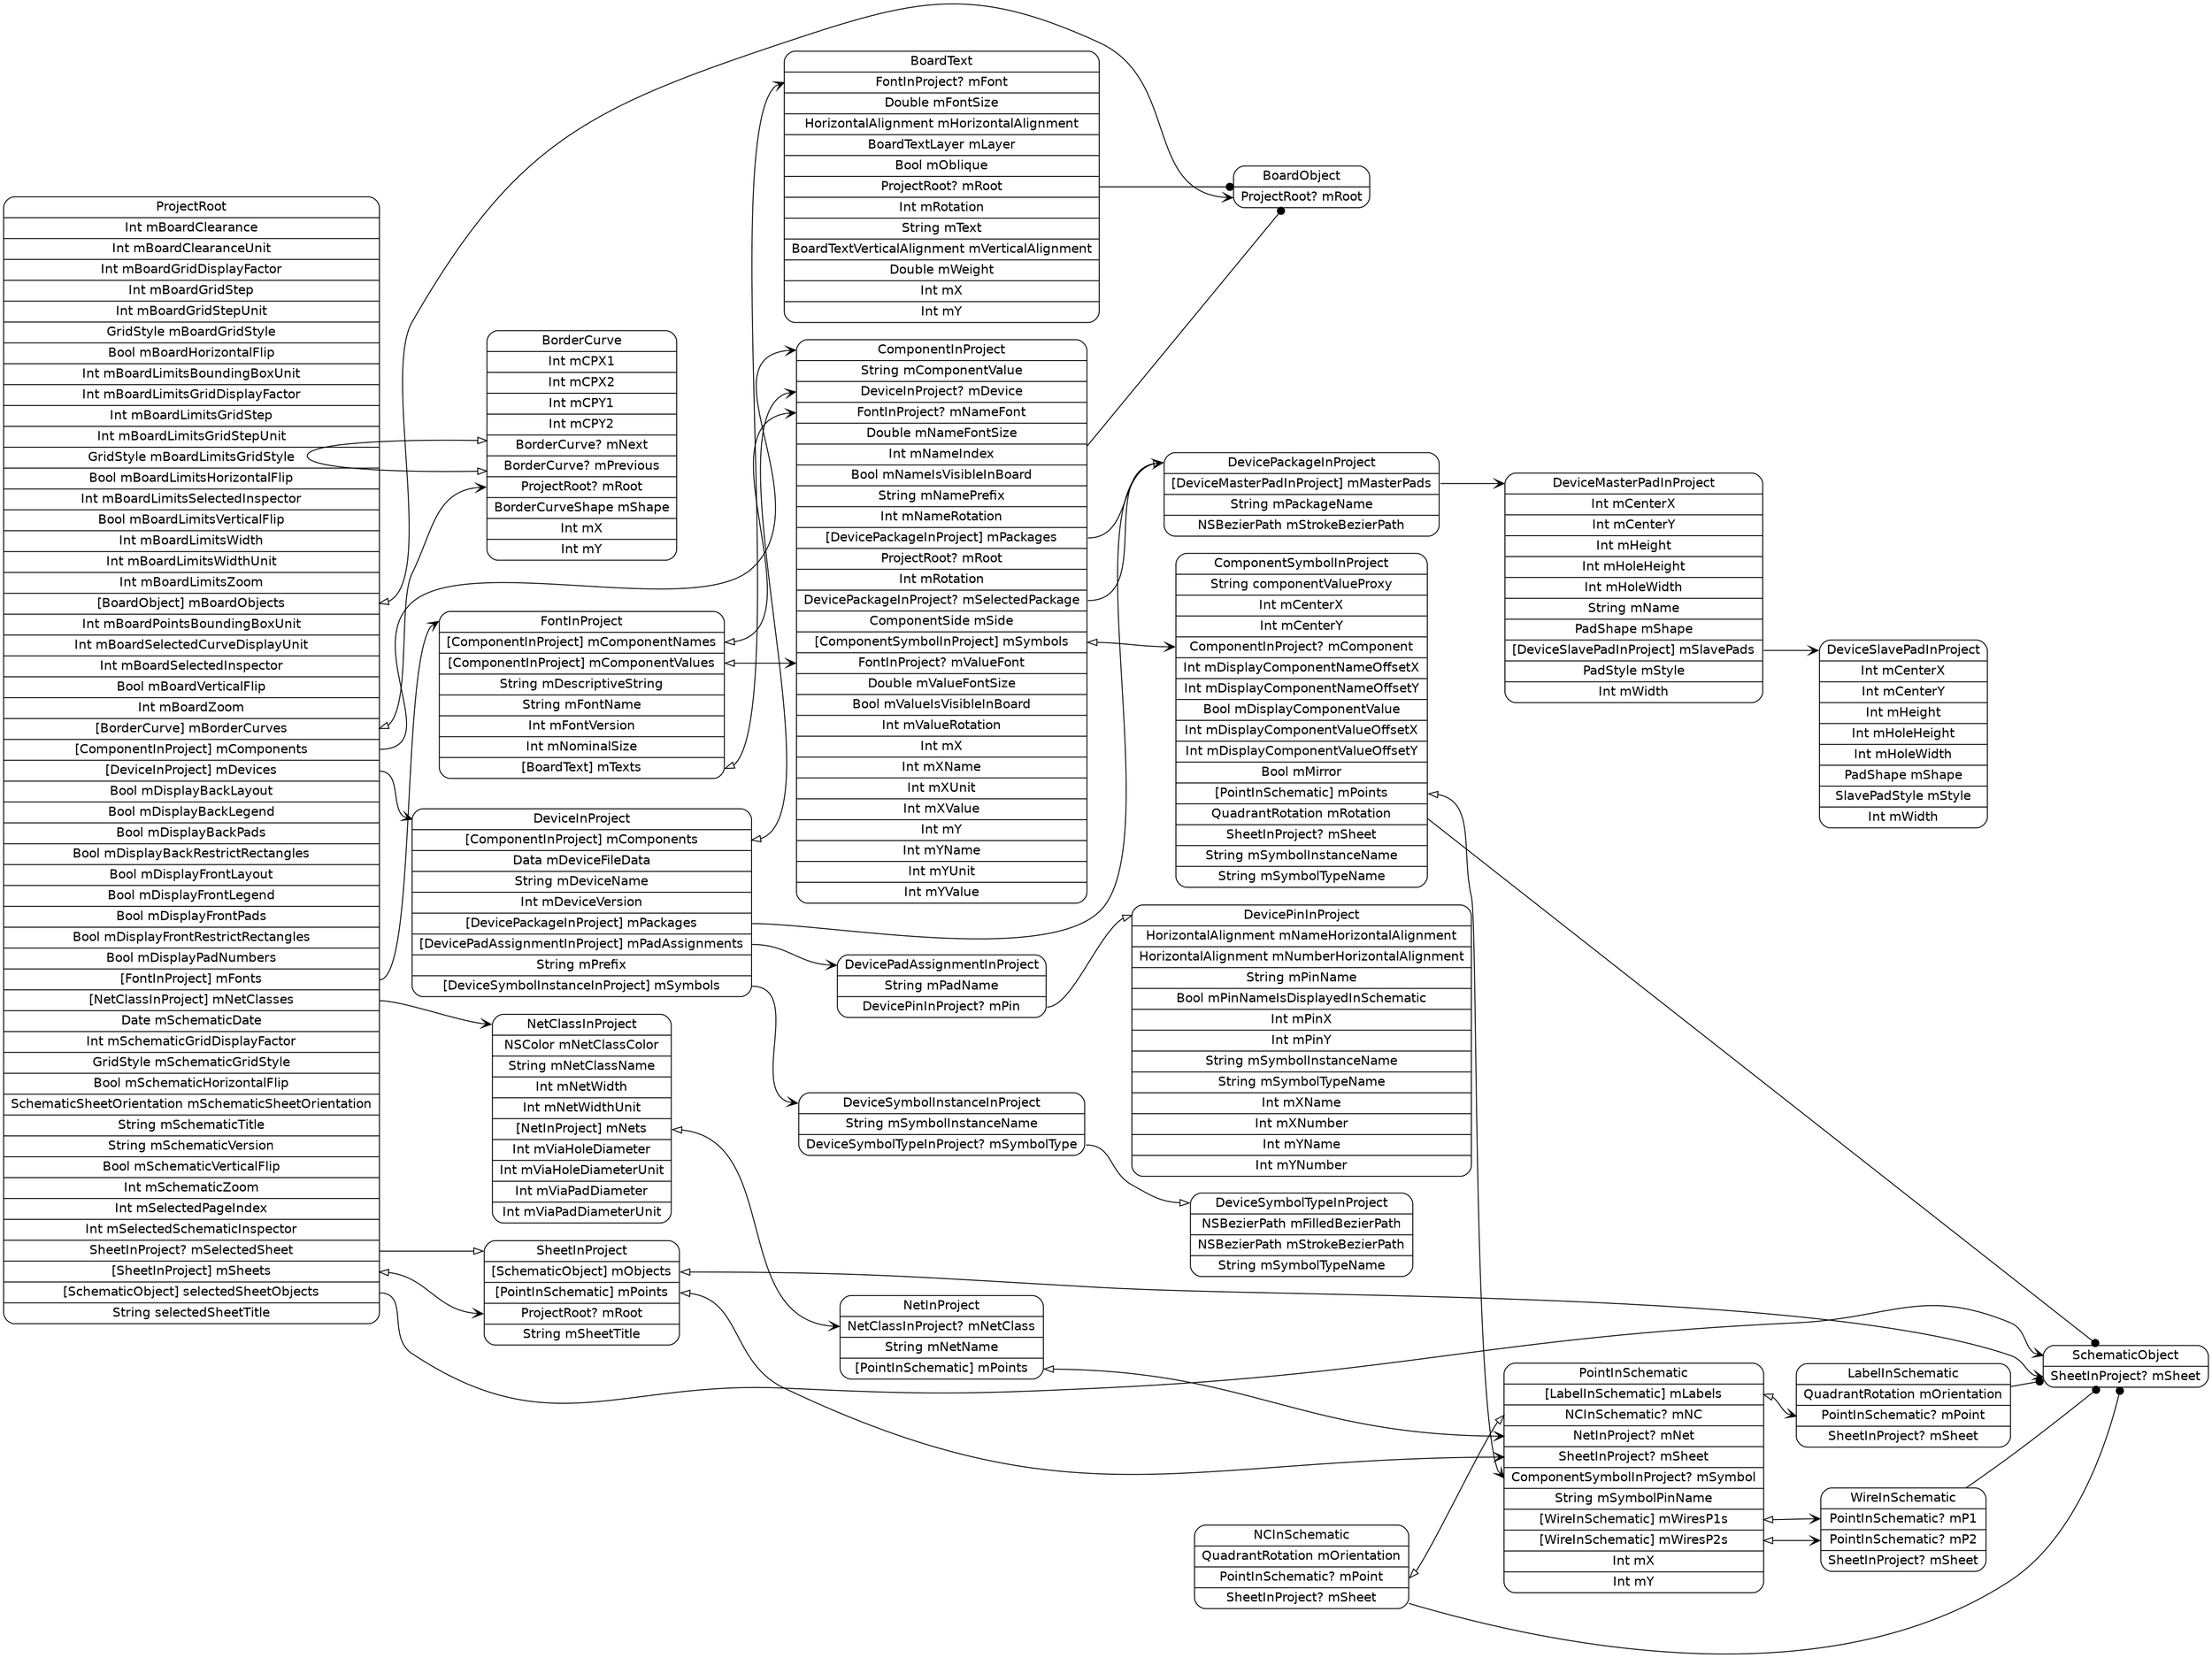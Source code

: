 digraph G {
  rankdir=LR ;
  node [shape=record fontname=helvetica style=rounded] ;
  ProjectRoot[label="<ProjectRoot>ProjectRoot|Int mBoardClearance|Int mBoardClearanceUnit|Int mBoardGridDisplayFactor|Int mBoardGridStep|Int mBoardGridStepUnit|GridStyle mBoardGridStyle|Bool mBoardHorizontalFlip|Int mBoardLimitsBoundingBoxUnit|Int mBoardLimitsGridDisplayFactor|Int mBoardLimitsGridStep|Int mBoardLimitsGridStepUnit|GridStyle mBoardLimitsGridStyle|Bool mBoardLimitsHorizontalFlip|Int mBoardLimitsSelectedInspector|Bool mBoardLimitsVerticalFlip|Int mBoardLimitsWidth|Int mBoardLimitsWidthUnit|Int mBoardLimitsZoom|<mBoardObjects>[BoardObject] mBoardObjects|Int mBoardPointsBoundingBoxUnit|Int mBoardSelectedCurveDisplayUnit|Int mBoardSelectedInspector|Bool mBoardVerticalFlip|Int mBoardZoom|<mBorderCurves>[BorderCurve] mBorderCurves|<mComponents>[ComponentInProject] mComponents|<mDevices>[DeviceInProject] mDevices|Bool mDisplayBackLayout|Bool mDisplayBackLegend|Bool mDisplayBackPads|Bool mDisplayBackRestrictRectangles|Bool mDisplayFrontLayout|Bool mDisplayFrontLegend|Bool mDisplayFrontPads|Bool mDisplayFrontRestrictRectangles|Bool mDisplayPadNumbers|<mFonts>[FontInProject] mFonts|<mNetClasses>[NetClassInProject] mNetClasses|Date mSchematicDate|Int mSchematicGridDisplayFactor|GridStyle mSchematicGridStyle|Bool mSchematicHorizontalFlip|SchematicSheetOrientation mSchematicSheetOrientation|String mSchematicTitle|String mSchematicVersion|Bool mSchematicVerticalFlip|Int mSchematicZoom|Int mSelectedPageIndex|Int mSelectedSchematicInspector|<mSelectedSheet>SheetInProject? mSelectedSheet|<mSheets>[SheetInProject] mSheets|<selectedSheetObjects>[SchematicObject] selectedSheetObjects|String selectedSheetTitle"] ;
  SchematicObject[label="<SchematicObject>SchematicObject|<mSheet>SheetInProject? mSheet"] ;
  SheetInProject[label="<SheetInProject>SheetInProject|<mObjects>[SchematicObject] mObjects|<mPoints>[PointInSchematic] mPoints|<mRoot>ProjectRoot? mRoot|String mSheetTitle"] ;
  PointInSchematic[label="<PointInSchematic>PointInSchematic|<mLabels>[LabelInSchematic] mLabels|<mNC>NCInSchematic? mNC|<mNet>NetInProject? mNet|<mSheet>SheetInProject? mSheet|<mSymbol>ComponentSymbolInProject? mSymbol|String mSymbolPinName|<mWiresP1s>[WireInSchematic] mWiresP1s|<mWiresP2s>[WireInSchematic] mWiresP2s|Int mX|Int mY"] ;
  WireInSchematic[label="<WireInSchematic>WireInSchematic|<mP1>PointInSchematic? mP1|<mP2>PointInSchematic? mP2|<mSheet>SheetInProject? mSheet"] ;
  NCInSchematic[label="<NCInSchematic>NCInSchematic|QuadrantRotation mOrientation|<mPoint>PointInSchematic? mPoint|<mSheet>SheetInProject? mSheet"] ;
  LabelInSchematic[label="<LabelInSchematic>LabelInSchematic|QuadrantRotation mOrientation|<mPoint>PointInSchematic? mPoint|<mSheet>SheetInProject? mSheet"] ;
  NetClassInProject[label="<NetClassInProject>NetClassInProject|NSColor mNetClassColor|String mNetClassName|Int mNetWidth|Int mNetWidthUnit|<mNets>[NetInProject] mNets|Int mViaHoleDiameter|Int mViaHoleDiameterUnit|Int mViaPadDiameter|Int mViaPadDiameterUnit"] ;
  NetInProject[label="<NetInProject>NetInProject|<mNetClass>NetClassInProject? mNetClass|String mNetName|<mPoints>[PointInSchematic] mPoints"] ;
  FontInProject[label="<FontInProject>FontInProject|<mComponentNames>[ComponentInProject] mComponentNames|<mComponentValues>[ComponentInProject] mComponentValues|String mDescriptiveString|String mFontName|Int mFontVersion|Int mNominalSize|<mTexts>[BoardText] mTexts"] ;
  BoardText[label="<BoardText>BoardText|<mFont>FontInProject? mFont|Double mFontSize|HorizontalAlignment mHorizontalAlignment|BoardTextLayer mLayer|Bool mOblique|<mRoot>ProjectRoot? mRoot|Int mRotation|String mText|BoardTextVerticalAlignment mVerticalAlignment|Double mWeight|Int mX|Int mY"] ;
  DeviceInProject[label="<DeviceInProject>DeviceInProject|<mComponents>[ComponentInProject] mComponents|Data mDeviceFileData|String mDeviceName|Int mDeviceVersion|<mPackages>[DevicePackageInProject] mPackages|<mPadAssignments>[DevicePadAssignmentInProject] mPadAssignments|String mPrefix|<mSymbols>[DeviceSymbolInstanceInProject] mSymbols"] ;
  DeviceSymbolInstanceInProject[label="<DeviceSymbolInstanceInProject>DeviceSymbolInstanceInProject|String mSymbolInstanceName|<mSymbolType>DeviceSymbolTypeInProject? mSymbolType"] ;
  DeviceSymbolTypeInProject[label="<DeviceSymbolTypeInProject>DeviceSymbolTypeInProject|NSBezierPath mFilledBezierPath|NSBezierPath mStrokeBezierPath|String mSymbolTypeName"] ;
  DevicePadAssignmentInProject[label="<DevicePadAssignmentInProject>DevicePadAssignmentInProject|String mPadName|<mPin>DevicePinInProject? mPin"] ;
  DevicePinInProject[label="<DevicePinInProject>DevicePinInProject|HorizontalAlignment mNameHorizontalAlignment|HorizontalAlignment mNumberHorizontalAlignment|String mPinName|Bool mPinNameIsDisplayedInSchematic|Int mPinX|Int mPinY|String mSymbolInstanceName|String mSymbolTypeName|Int mXName|Int mXNumber|Int mYName|Int mYNumber"] ;
  DevicePackageInProject[label="<DevicePackageInProject>DevicePackageInProject|<mMasterPads>[DeviceMasterPadInProject] mMasterPads|String mPackageName|NSBezierPath mStrokeBezierPath"] ;
  DeviceMasterPadInProject[label="<DeviceMasterPadInProject>DeviceMasterPadInProject|Int mCenterX|Int mCenterY|Int mHeight|Int mHoleHeight|Int mHoleWidth|String mName|PadShape mShape|<mSlavePads>[DeviceSlavePadInProject] mSlavePads|PadStyle mStyle|Int mWidth"] ;
  DeviceSlavePadInProject[label="<DeviceSlavePadInProject>DeviceSlavePadInProject|Int mCenterX|Int mCenterY|Int mHeight|Int mHoleHeight|Int mHoleWidth|PadShape mShape|SlavePadStyle mStyle|Int mWidth"] ;
  ComponentInProject[label="<ComponentInProject>ComponentInProject|String mComponentValue|<mDevice>DeviceInProject? mDevice|<mNameFont>FontInProject? mNameFont|Double mNameFontSize|Int mNameIndex|Bool mNameIsVisibleInBoard|String mNamePrefix|Int mNameRotation|<mPackages>[DevicePackageInProject] mPackages|<mRoot>ProjectRoot? mRoot|Int mRotation|<mSelectedPackage>DevicePackageInProject? mSelectedPackage|ComponentSide mSide|<mSymbols>[ComponentSymbolInProject] mSymbols|<mValueFont>FontInProject? mValueFont|Double mValueFontSize|Bool mValueIsVisibleInBoard|Int mValueRotation|Int mX|Int mXName|Int mXUnit|Int mXValue|Int mY|Int mYName|Int mYUnit|Int mYValue"] ;
  ComponentSymbolInProject[label="<ComponentSymbolInProject>ComponentSymbolInProject|String componentValueProxy|Int mCenterX|Int mCenterY|<mComponent>ComponentInProject? mComponent|Int mDisplayComponentNameOffsetX|Int mDisplayComponentNameOffsetY|Bool mDisplayComponentValue|Int mDisplayComponentValueOffsetX|Int mDisplayComponentValueOffsetY|Bool mMirror|<mPoints>[PointInSchematic] mPoints|QuadrantRotation mRotation|<mSheet>SheetInProject? mSheet|String mSymbolInstanceName|String mSymbolTypeName"] ;
  BorderCurve[label="<BorderCurve>BorderCurve|Int mCPX1|Int mCPX2|Int mCPY1|Int mCPY2|<mNext>BorderCurve? mNext|<mPrevious>BorderCurve? mPrevious|<mRoot>ProjectRoot? mRoot|BorderCurveShape mShape|Int mX|Int mY"] ;
  BoardObject[label="<BoardObject>BoardObject|<mRoot>ProjectRoot? mRoot"] ;
  ProjectRoot:mBoardObjects -> BoardObject:mRoot [dir=both arrowtail=onormal arrowhead=vee] ;
  ProjectRoot:mBorderCurves -> BorderCurve:mRoot [dir=both arrowtail=onormal arrowhead=vee] ;
  ProjectRoot:mComponents -> ComponentInProject:ComponentInProject [dir=both arrowtail=none arrowhead=vee] ;
  ProjectRoot:mDevices -> DeviceInProject:DeviceInProject [dir=both arrowtail=none arrowhead=vee] ;
  ProjectRoot:mFonts -> FontInProject:FontInProject [dir=both arrowtail=none arrowhead=vee] ;
  ProjectRoot:mNetClasses -> NetClassInProject:NetClassInProject [dir=both arrowtail=none arrowhead=vee] ;
  ProjectRoot:mSelectedSheet -> SheetInProject:SheetInProject [dir=both arrowtail=none arrowhead=onormal] ;
  ProjectRoot:mSheets -> SheetInProject:mRoot [dir=both arrowtail=onormal arrowhead=vee] ;
  ProjectRoot:selectedSheetObjects -> SchematicObject:SchematicObject [dir=both arrowtail=none arrowhead=vee] ;
  SheetInProject:mObjects -> SchematicObject:mSheet [dir=both arrowtail=onormal arrowhead=vee] ;
  SheetInProject:mPoints -> PointInSchematic:mSheet [dir=both arrowtail=onormal arrowhead=vee] ;
  PointInSchematic:mLabels -> LabelInSchematic:mPoint [dir=both arrowtail=onormal arrowhead=vee] ;
  PointInSchematic:mWiresP1s -> WireInSchematic:mP1 [dir=both arrowtail=onormal arrowhead=vee] ;
  PointInSchematic:mWiresP2s -> WireInSchematic:mP2 [dir=both arrowtail=onormal arrowhead=vee] ;
  WireInSchematic -> SchematicObject [arrowhead=dot] ;
  NCInSchematic -> SchematicObject [arrowhead=dot] ;
  NCInSchematic:mPoint -> PointInSchematic:mNC [dir=both arrowtail=onormal arrowhead=onormal] ;
  LabelInSchematic -> SchematicObject [arrowhead=dot] ;
  NetClassInProject:mNets -> NetInProject:mNetClass [dir=both arrowtail=onormal arrowhead=vee] ;
  NetInProject:mPoints -> PointInSchematic:mNet [dir=both arrowtail=onormal arrowhead=vee] ;
  FontInProject:mComponentNames -> ComponentInProject:mNameFont [dir=both arrowtail=onormal arrowhead=vee] ;
  FontInProject:mComponentValues -> ComponentInProject:mValueFont [dir=both arrowtail=onormal arrowhead=vee] ;
  FontInProject:mTexts -> BoardText:mFont [dir=both arrowtail=onormal arrowhead=vee] ;
  BoardText -> BoardObject [arrowhead=dot] ;
  DeviceInProject:mComponents -> ComponentInProject:mDevice [dir=both arrowtail=onormal arrowhead=vee] ;
  DeviceInProject:mPackages -> DevicePackageInProject:DevicePackageInProject [dir=both arrowtail=none arrowhead=vee] ;
  DeviceInProject:mPadAssignments -> DevicePadAssignmentInProject:DevicePadAssignmentInProject [dir=both arrowtail=none arrowhead=vee] ;
  DeviceInProject:mSymbols -> DeviceSymbolInstanceInProject:DeviceSymbolInstanceInProject [dir=both arrowtail=none arrowhead=vee] ;
  DeviceSymbolInstanceInProject:mSymbolType -> DeviceSymbolTypeInProject:DeviceSymbolTypeInProject [dir=both arrowtail=none arrowhead=onormal] ;
  DevicePadAssignmentInProject:mPin -> DevicePinInProject:DevicePinInProject [dir=both arrowtail=none arrowhead=onormal] ;
  DevicePackageInProject:mMasterPads -> DeviceMasterPadInProject:DeviceMasterPadInProject [dir=both arrowtail=none arrowhead=vee] ;
  DeviceMasterPadInProject:mSlavePads -> DeviceSlavePadInProject:DeviceSlavePadInProject [dir=both arrowtail=none arrowhead=vee] ;
  ComponentInProject -> BoardObject [arrowhead=dot] ;
  ComponentInProject:mPackages -> DevicePackageInProject:DevicePackageInProject [dir=both arrowtail=none arrowhead=vee] ;
  ComponentInProject:mSelectedPackage -> DevicePackageInProject:DevicePackageInProject [dir=both arrowtail=none arrowhead=onormal] ;
  ComponentInProject:mSymbols -> ComponentSymbolInProject:mComponent [dir=both arrowtail=onormal arrowhead=vee] ;
  ComponentSymbolInProject -> SchematicObject [arrowhead=dot] ;
  ComponentSymbolInProject:mPoints -> PointInSchematic:mSymbol [dir=both arrowtail=onormal arrowhead=vee] ;
  BorderCurve:mPrevious -> BorderCurve:mNext [dir=both arrowtail=onormal arrowhead=onormal] ;
}

